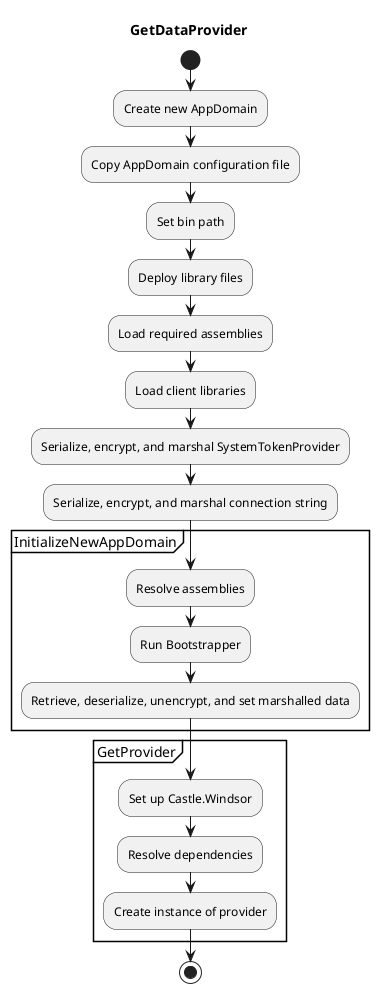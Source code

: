 @startuml

title GetDataProvider

start

:Create new AppDomain;
:Copy AppDomain configuration file;
:Set bin path;
:Deploy library files;
:Load required assemblies;
:Load client libraries;
:Serialize, encrypt, and marshal SystemTokenProvider;
:Serialize, encrypt, and marshal connection string;
partition InitializeNewAppDomain {
	:Resolve assemblies;
	:Run Bootstrapper;
	:Retrieve, deserialize, unencrypt, and set marshalled data;
}
partition GetProvider {
	:Set up Castle.Windsor;
    :Resolve dependencies;
    :Create instance of provider;
}
	
stop

@enduml